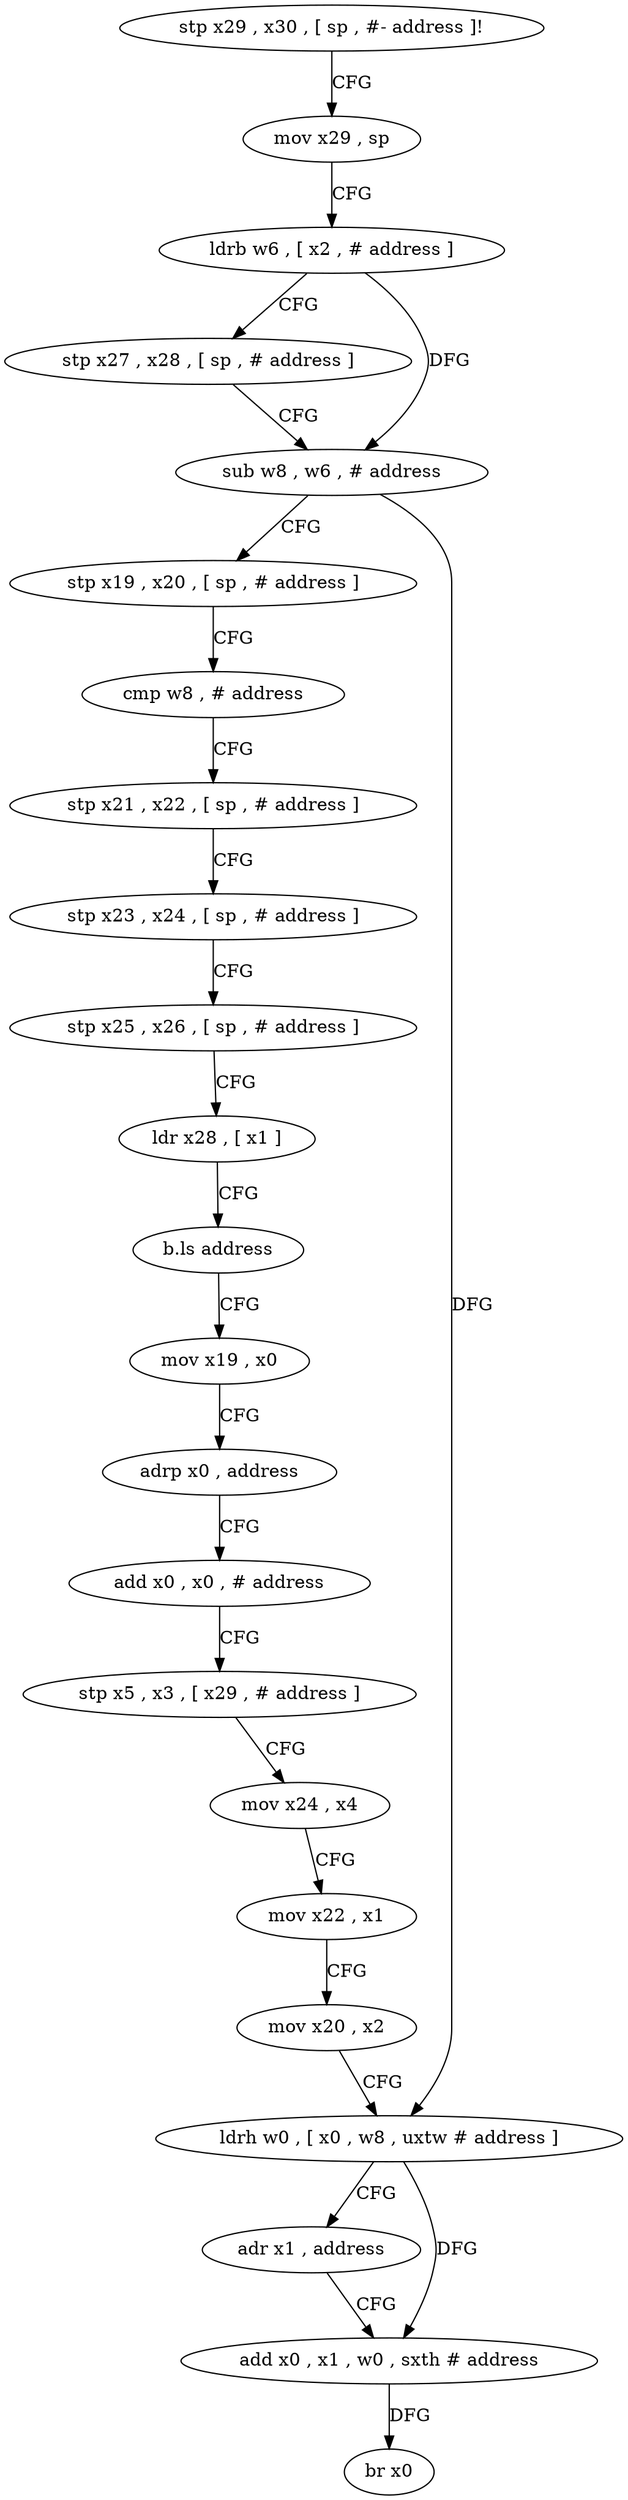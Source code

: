 digraph "func" {
"4405304" [label = "stp x29 , x30 , [ sp , #- address ]!" ]
"4405308" [label = "mov x29 , sp" ]
"4405312" [label = "ldrb w6 , [ x2 , # address ]" ]
"4405316" [label = "stp x27 , x28 , [ sp , # address ]" ]
"4405320" [label = "sub w8 , w6 , # address" ]
"4405324" [label = "stp x19 , x20 , [ sp , # address ]" ]
"4405328" [label = "cmp w8 , # address" ]
"4405332" [label = "stp x21 , x22 , [ sp , # address ]" ]
"4405336" [label = "stp x23 , x24 , [ sp , # address ]" ]
"4405340" [label = "stp x25 , x26 , [ sp , # address ]" ]
"4405344" [label = "ldr x28 , [ x1 ]" ]
"4405348" [label = "b.ls address" ]
"4405352" [label = "mov x19 , x0" ]
"4405356" [label = "adrp x0 , address" ]
"4405360" [label = "add x0 , x0 , # address" ]
"4405364" [label = "stp x5 , x3 , [ x29 , # address ]" ]
"4405368" [label = "mov x24 , x4" ]
"4405372" [label = "mov x22 , x1" ]
"4405376" [label = "mov x20 , x2" ]
"4405380" [label = "ldrh w0 , [ x0 , w8 , uxtw # address ]" ]
"4405384" [label = "adr x1 , address" ]
"4405388" [label = "add x0 , x1 , w0 , sxth # address" ]
"4405392" [label = "br x0" ]
"4405304" -> "4405308" [ label = "CFG" ]
"4405308" -> "4405312" [ label = "CFG" ]
"4405312" -> "4405316" [ label = "CFG" ]
"4405312" -> "4405320" [ label = "DFG" ]
"4405316" -> "4405320" [ label = "CFG" ]
"4405320" -> "4405324" [ label = "CFG" ]
"4405320" -> "4405380" [ label = "DFG" ]
"4405324" -> "4405328" [ label = "CFG" ]
"4405328" -> "4405332" [ label = "CFG" ]
"4405332" -> "4405336" [ label = "CFG" ]
"4405336" -> "4405340" [ label = "CFG" ]
"4405340" -> "4405344" [ label = "CFG" ]
"4405344" -> "4405348" [ label = "CFG" ]
"4405348" -> "4405352" [ label = "CFG" ]
"4405352" -> "4405356" [ label = "CFG" ]
"4405356" -> "4405360" [ label = "CFG" ]
"4405360" -> "4405364" [ label = "CFG" ]
"4405364" -> "4405368" [ label = "CFG" ]
"4405368" -> "4405372" [ label = "CFG" ]
"4405372" -> "4405376" [ label = "CFG" ]
"4405376" -> "4405380" [ label = "CFG" ]
"4405380" -> "4405384" [ label = "CFG" ]
"4405380" -> "4405388" [ label = "DFG" ]
"4405384" -> "4405388" [ label = "CFG" ]
"4405388" -> "4405392" [ label = "DFG" ]
}
